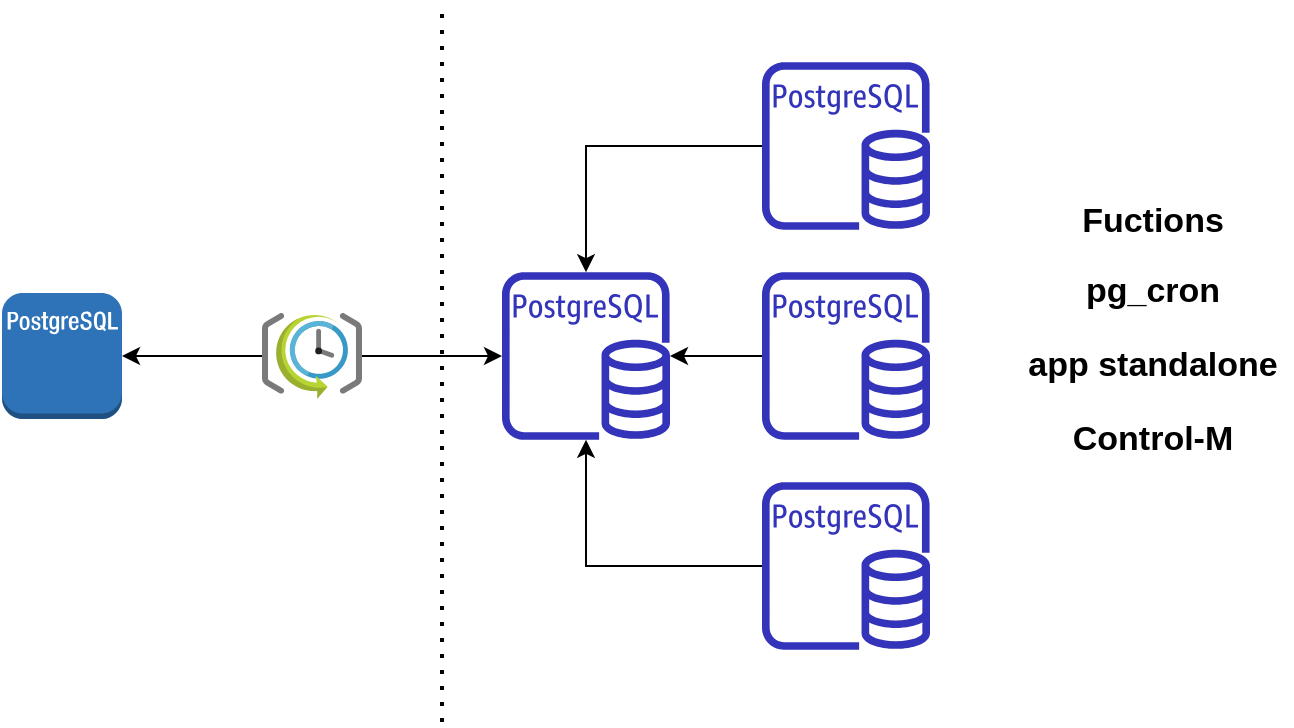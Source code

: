 <mxfile version="14.4.9" type="github">
  <diagram id="Pe28DnI3vjl9g1rljiI1" name="Page-1">
    <mxGraphModel dx="670" dy="391" grid="1" gridSize="10" guides="1" tooltips="1" connect="1" arrows="1" fold="1" page="1" pageScale="1" pageWidth="850" pageHeight="1100" math="0" shadow="0">
      <root>
        <mxCell id="0" />
        <mxCell id="1" parent="0" />
        <mxCell id="R1xA2vM4cjZbvVM44vxN-3" style="edgeStyle=orthogonalEdgeStyle;rounded=0;orthogonalLoop=1;jettySize=auto;html=1;" edge="1" parent="1" source="GxSYJKZSYVQrgIxvNFur-1" target="R1xA2vM4cjZbvVM44vxN-1">
          <mxGeometry relative="1" as="geometry" />
        </mxCell>
        <mxCell id="GxSYJKZSYVQrgIxvNFur-1" value="" style="outlineConnect=0;fontColor=#232F3E;gradientColor=none;fillColor=#3334B9;strokeColor=none;dashed=0;verticalLabelPosition=bottom;verticalAlign=top;align=center;html=1;fontSize=12;fontStyle=0;aspect=fixed;pointerEvents=1;shape=mxgraph.aws4.rds_postgresql_instance;" parent="1" vertex="1">
          <mxGeometry x="520" y="150" width="84" height="84" as="geometry" />
        </mxCell>
        <mxCell id="R1xA2vM4cjZbvVM44vxN-2" style="edgeStyle=orthogonalEdgeStyle;rounded=0;orthogonalLoop=1;jettySize=auto;html=1;" edge="1" parent="1" source="GxSYJKZSYVQrgIxvNFur-5" target="R1xA2vM4cjZbvVM44vxN-1">
          <mxGeometry relative="1" as="geometry" />
        </mxCell>
        <mxCell id="GxSYJKZSYVQrgIxvNFur-5" value="" style="outlineConnect=0;fontColor=#232F3E;gradientColor=none;fillColor=#3334B9;strokeColor=none;dashed=0;verticalLabelPosition=bottom;verticalAlign=top;align=center;html=1;fontSize=12;fontStyle=0;aspect=fixed;pointerEvents=1;shape=mxgraph.aws4.rds_postgresql_instance;" parent="1" vertex="1">
          <mxGeometry x="520" y="255" width="84" height="84" as="geometry" />
        </mxCell>
        <mxCell id="R1xA2vM4cjZbvVM44vxN-4" style="edgeStyle=orthogonalEdgeStyle;rounded=0;orthogonalLoop=1;jettySize=auto;html=1;" edge="1" parent="1" source="GxSYJKZSYVQrgIxvNFur-7" target="R1xA2vM4cjZbvVM44vxN-1">
          <mxGeometry relative="1" as="geometry" />
        </mxCell>
        <mxCell id="GxSYJKZSYVQrgIxvNFur-7" value="" style="outlineConnect=0;fontColor=#232F3E;gradientColor=none;fillColor=#3334B9;strokeColor=none;dashed=0;verticalLabelPosition=bottom;verticalAlign=top;align=center;html=1;fontSize=12;fontStyle=0;aspect=fixed;pointerEvents=1;shape=mxgraph.aws4.rds_postgresql_instance;" parent="1" vertex="1">
          <mxGeometry x="520" y="360" width="84" height="84" as="geometry" />
        </mxCell>
        <mxCell id="GxSYJKZSYVQrgIxvNFur-10" value="" style="endArrow=none;dashed=1;html=1;dashPattern=1 3;strokeWidth=2;" parent="1" edge="1">
          <mxGeometry width="50" height="50" relative="1" as="geometry">
            <mxPoint x="360" y="480" as="sourcePoint" />
            <mxPoint x="360" y="120" as="targetPoint" />
          </mxGeometry>
        </mxCell>
        <mxCell id="GxSYJKZSYVQrgIxvNFur-11" value="" style="outlineConnect=0;dashed=0;verticalLabelPosition=bottom;verticalAlign=top;align=center;html=1;shape=mxgraph.aws3.postgre_sql_instance;fillColor=#2E73B8;gradientColor=none;" parent="1" vertex="1">
          <mxGeometry x="140" y="265.5" width="60" height="63" as="geometry" />
        </mxCell>
        <mxCell id="R1xA2vM4cjZbvVM44vxN-5" style="edgeStyle=orthogonalEdgeStyle;rounded=0;orthogonalLoop=1;jettySize=auto;html=1;" edge="1" parent="1" source="GAakc3ZR-0woLmuLiqy9-1" target="R1xA2vM4cjZbvVM44vxN-1">
          <mxGeometry relative="1" as="geometry" />
        </mxCell>
        <mxCell id="R1xA2vM4cjZbvVM44vxN-6" style="edgeStyle=orthogonalEdgeStyle;rounded=0;orthogonalLoop=1;jettySize=auto;html=1;entryX=1;entryY=0.5;entryDx=0;entryDy=0;entryPerimeter=0;" edge="1" parent="1" source="GAakc3ZR-0woLmuLiqy9-1" target="GxSYJKZSYVQrgIxvNFur-11">
          <mxGeometry relative="1" as="geometry" />
        </mxCell>
        <mxCell id="GAakc3ZR-0woLmuLiqy9-1" value="" style="aspect=fixed;html=1;points=[];align=center;image;fontSize=12;image=img/lib/mscae/SchedulerJobCollection.svg;" parent="1" vertex="1">
          <mxGeometry x="270" y="275.5" width="50" height="43" as="geometry" />
        </mxCell>
        <mxCell id="R1xA2vM4cjZbvVM44vxN-1" value="" style="outlineConnect=0;fontColor=#232F3E;gradientColor=none;fillColor=#3334B9;strokeColor=none;dashed=0;verticalLabelPosition=bottom;verticalAlign=top;align=center;html=1;fontSize=12;fontStyle=0;aspect=fixed;pointerEvents=1;shape=mxgraph.aws4.rds_postgresql_instance;" vertex="1" parent="1">
          <mxGeometry x="390" y="255" width="84" height="84" as="geometry" />
        </mxCell>
        <mxCell id="R1xA2vM4cjZbvVM44vxN-7" value="&lt;font style=&quot;font-size: 17px&quot;&gt;&lt;b&gt;Fuctions&lt;/b&gt;&lt;/font&gt;" style="text;html=1;align=center;verticalAlign=middle;resizable=0;points=[];autosize=1;" vertex="1" parent="1">
          <mxGeometry x="670" y="220" width="90" height="20" as="geometry" />
        </mxCell>
        <mxCell id="R1xA2vM4cjZbvVM44vxN-8" value="&lt;font style=&quot;font-size: 17px&quot;&gt;&lt;b&gt;pg_cron&lt;/b&gt;&lt;/font&gt;" style="text;html=1;align=center;verticalAlign=middle;resizable=0;points=[];autosize=1;" vertex="1" parent="1">
          <mxGeometry x="675" y="255" width="80" height="20" as="geometry" />
        </mxCell>
        <mxCell id="R1xA2vM4cjZbvVM44vxN-9" value="&lt;font style=&quot;font-size: 17px&quot;&gt;&lt;b&gt;app standalone&lt;/b&gt;&lt;/font&gt;" style="text;html=1;align=center;verticalAlign=middle;resizable=0;points=[];autosize=1;" vertex="1" parent="1">
          <mxGeometry x="645" y="292" width="140" height="20" as="geometry" />
        </mxCell>
        <mxCell id="R1xA2vM4cjZbvVM44vxN-10" value="&lt;span style=&quot;font-size: 17px&quot;&gt;&lt;b&gt;Control-M&lt;/b&gt;&lt;/span&gt;" style="text;html=1;align=center;verticalAlign=middle;resizable=0;points=[];autosize=1;" vertex="1" parent="1">
          <mxGeometry x="665" y="328.5" width="100" height="20" as="geometry" />
        </mxCell>
      </root>
    </mxGraphModel>
  </diagram>
</mxfile>
